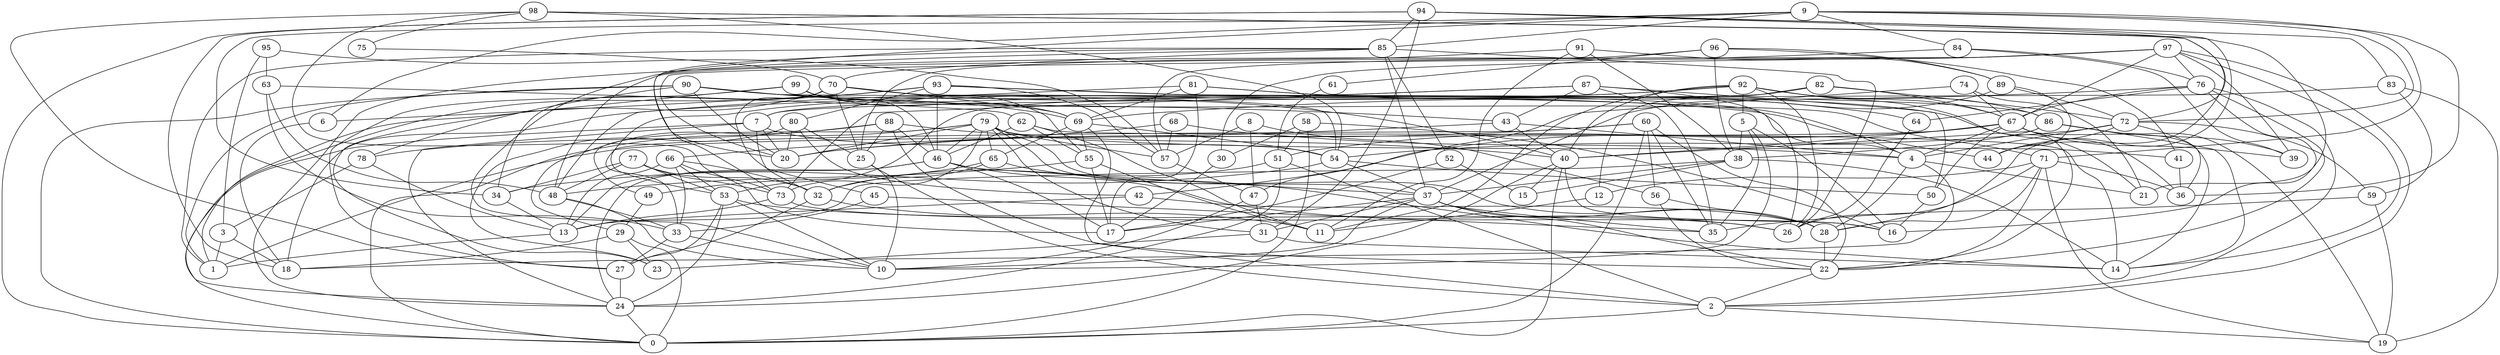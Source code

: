 digraph GG_graph {

subgraph G_graph {
edge [color = black]
"63" -> "62" [dir = none]
"93" -> "80" [dir = none]
"93" -> "46" [dir = none]
"93" -> "57" [dir = none]
"93" -> "6" [dir = none]
"94" -> "83" [dir = none]
"94" -> "85" [dir = none]
"94" -> "28" [dir = none]
"88" -> "29" [dir = none]
"88" -> "46" [dir = none]
"88" -> "22" [dir = none]
"68" -> "4" [dir = none]
"68" -> "57" [dir = none]
"68" -> "66" [dir = none]
"54" -> "50" [dir = none]
"54" -> "34" [dir = none]
"8" -> "56" [dir = none]
"8" -> "57" [dir = none]
"8" -> "47" [dir = none]
"91" -> "38" [dir = none]
"91" -> "25" [dir = none]
"91" -> "89" [dir = none]
"91" -> "11" [dir = none]
"66" -> "13" [dir = none]
"66" -> "33" [dir = none]
"66" -> "53" [dir = none]
"70" -> "45" [dir = none]
"70" -> "69" [dir = none]
"70" -> "1" [dir = none]
"25" -> "10" [dir = none]
"87" -> "73" [dir = none]
"87" -> "26" [dir = none]
"87" -> "7" [dir = none]
"87" -> "50" [dir = none]
"59" -> "19" [dir = none]
"59" -> "35" [dir = none]
"50" -> "16" [dir = none]
"67" -> "51" [dir = none]
"67" -> "1" [dir = none]
"67" -> "50" [dir = none]
"67" -> "40" [dir = none]
"67" -> "14" [dir = none]
"67" -> "39" [dir = none]
"67" -> "42" [dir = none]
"67" -> "36" [dir = none]
"61" -> "51" [dir = none]
"38" -> "14" [dir = none]
"38" -> "37" [dir = none]
"38" -> "15" [dir = none]
"38" -> "13" [dir = none]
"92" -> "11" [dir = none]
"92" -> "86" [dir = none]
"92" -> "53" [dir = none]
"92" -> "22" [dir = none]
"92" -> "18" [dir = none]
"92" -> "5" [dir = none]
"92" -> "67" [dir = none]
"92" -> "26" [dir = none]
"71" -> "12" [dir = none]
"71" -> "26" [dir = none]
"97" -> "20" [dir = none]
"97" -> "2" [dir = none]
"97" -> "67" [dir = none]
"97" -> "30" [dir = none]
"97" -> "57" [dir = none]
"12" -> "11" [dir = none]
"56" -> "28" [dir = none]
"56" -> "22" [dir = none]
"79" -> "65" [dir = none]
"79" -> "57" [dir = none]
"79" -> "0" [dir = none]
"79" -> "46" [dir = none]
"79" -> "73" [dir = none]
"79" -> "31" [dir = none]
"79" -> "28" [dir = none]
"79" -> "41" [dir = none]
"79" -> "49" [dir = none]
"64" -> "26" [dir = none]
"51" -> "2" [dir = none]
"82" -> "72" [dir = none]
"82" -> "53" [dir = none]
"98" -> "21" [dir = none]
"98" -> "73" [dir = none]
"98" -> "44" [dir = none]
"98" -> "75" [dir = none]
"89" -> "72" [dir = none]
"89" -> "37" [dir = none]
"72" -> "36" [dir = none]
"72" -> "4" [dir = none]
"72" -> "54" [dir = none]
"72" -> "44" [dir = none]
"53" -> "26" [dir = none]
"53" -> "27" [dir = none]
"53" -> "10" [dir = none]
"53" -> "24" [dir = none]
"69" -> "54" [dir = none]
"69" -> "2" [dir = none]
"69" -> "65" [dir = none]
"69" -> "55" [dir = none]
"95" -> "63" [dir = none]
"95" -> "3" [dir = none]
"95" -> "57" [dir = none]
"81" -> "17" [dir = none]
"81" -> "64" [dir = none]
"45" -> "35" [dir = none]
"31" -> "14" [dir = none]
"31" -> "23" [dir = none]
"57" -> "47" [dir = none]
"90" -> "78" [dir = none]
"90" -> "44" [dir = none]
"90" -> "0" [dir = none]
"90" -> "69" [dir = none]
"90" -> "20" [dir = none]
"49" -> "29" [dir = none]
"42" -> "28" [dir = none]
"80" -> "25" [dir = none]
"80" -> "42" [dir = none]
"4" -> "21" [dir = none]
"4" -> "28" [dir = none]
"76" -> "16" [dir = none]
"76" -> "22" [dir = none]
"76" -> "64" [dir = none]
"77" -> "48" [dir = none]
"77" -> "32" [dir = none]
"41" -> "36" [dir = none]
"83" -> "59" [dir = none]
"83" -> "7" [dir = none]
"65" -> "49" [dir = none]
"65" -> "32" [dir = none]
"65" -> "14" [dir = none]
"7" -> "24" [dir = none]
"7" -> "32" [dir = none]
"7" -> "54" [dir = none]
"7" -> "0" [dir = none]
"73" -> "16" [dir = none]
"75" -> "70" [dir = none]
"32" -> "11" [dir = none]
"58" -> "0" [dir = none]
"58" -> "16" [dir = none]
"84" -> "24" [dir = none]
"84" -> "76" [dir = none]
"30" -> "17" [dir = none]
"62" -> "46" [dir = none]
"62" -> "14" [dir = none]
"3" -> "1" [dir = none]
"40" -> "15" [dir = none]
"40" -> "0" [dir = none]
"78" -> "13" [dir = none]
"78" -> "3" [dir = none]
"74" -> "47" [dir = none]
"74" -> "67" [dir = none]
"74" -> "21" [dir = none]
"99" -> "55" [dir = none]
"99" -> "46" [dir = none]
"99" -> "69" [dir = none]
"99" -> "23" [dir = none]
"99" -> "27" [dir = none]
"29" -> "23" [dir = none]
"29" -> "0" [dir = none]
"29" -> "18" [dir = none]
"52" -> "17" [dir = none]
"52" -> "15" [dir = none]
"9" -> "6" [dir = none]
"9" -> "34" [dir = none]
"9" -> "72" [dir = none]
"9" -> "36" [dir = none]
"9" -> "71" [dir = none]
"48" -> "10" [dir = none]
"5" -> "35" [dir = none]
"5" -> "10" [dir = none]
"5" -> "16" [dir = none]
"85" -> "1" [dir = none]
"85" -> "70" [dir = none]
"85" -> "10" [dir = none]
"22" -> "2" [dir = none]
"60" -> "22" [dir = none]
"60" -> "20" [dir = none]
"60" -> "33" [dir = none]
"46" -> "37" [dir = none]
"46" -> "26" [dir = none]
"46" -> "17" [dir = none]
"37" -> "22" [dir = none]
"37" -> "17" [dir = none]
"37" -> "28" [dir = none]
"37" -> "31" [dir = none]
"37" -> "35" [dir = none]
"37" -> "10" [dir = none]
"47" -> "31" [dir = none]
"96" -> "48" [dir = none]
"96" -> "89" [dir = none]
"96" -> "38" [dir = none]
"96" -> "61" [dir = none]
"43" -> "4" [dir = none]
"43" -> "40" [dir = none]
"86" -> "38" [dir = none]
"86" -> "39" [dir = none]
"86" -> "40" [dir = none]
"86" -> "19" [dir = none]
"55" -> "48" [dir = none]
"99" -> "71" [dir = none]
"55" -> "17" [dir = none]
"60" -> "0" [dir = none]
"71" -> "22" [dir = none]
"77" -> "53" [dir = none]
"94" -> "72" [dir = none]
"81" -> "69" [dir = none]
"76" -> "2" [dir = none]
"77" -> "34" [dir = none]
"63" -> "33" [dir = none]
"60" -> "56" [dir = none]
"83" -> "19" [dir = none]
"66" -> "17" [dir = none]
"62" -> "11" [dir = none]
"81" -> "48" [dir = none]
"84" -> "39" [dir = none]
"80" -> "20" [dir = none]
"5" -> "38" [dir = none]
"98" -> "27" [dir = none]
"88" -> "40" [dir = none]
"79" -> "37" [dir = none]
"4" -> "18" [dir = none]
"90" -> "43" [dir = none]
"25" -> "2" [dir = none]
"43" -> "20" [dir = none]
"63" -> "48" [dir = none]
"85" -> "37" [dir = none]
"9" -> "84" [dir = none]
"86" -> "14" [dir = none]
"94" -> "31" [dir = none]
"97" -> "14" [dir = none]
"42" -> "13" [dir = none]
"33" -> "10" [dir = none]
"85" -> "26" [dir = none]
"70" -> "34" [dir = none]
"7" -> "20" [dir = none]
"76" -> "69" [dir = none]
"70" -> "40" [dir = none]
"9" -> "20" [dir = none]
"76" -> "67" [dir = none]
"92" -> "40" [dir = none]
"62" -> "55" [dir = none]
"82" -> "67" [dir = none]
"87" -> "35" [dir = none]
"2" -> "19" [dir = none]
"88" -> "78" [dir = none]
"93" -> "24" [dir = none]
"34" -> "13" [dir = none]
"89" -> "44" [dir = none]
"54" -> "37" [dir = none]
"93" -> "4" [dir = none]
"97" -> "76" [dir = none]
"46" -> "24" [dir = none]
"66" -> "32" [dir = none]
"80" -> "23" [dir = none]
"85" -> "52" [dir = none]
"73" -> "13" [dir = none]
"60" -> "35" [dir = none]
"90" -> "1" [dir = none]
"71" -> "28" [dir = none]
"82" -> "12" [dir = none]
"58" -> "51" [dir = none]
"51" -> "32" [dir = none]
"85" -> "73" [dir = none]
"90" -> "54" [dir = none]
"72" -> "59" [dir = none]
"32" -> "27" [dir = none]
"87" -> "43" [dir = none]
"79" -> "20" [dir = none]
"3" -> "18" [dir = none]
"55" -> "11" [dir = none]
"70" -> "25" [dir = none]
"47" -> "10" [dir = none]
"48" -> "33" [dir = none]
"77" -> "73" [dir = none]
"81" -> "21" [dir = none]
"71" -> "19" [dir = none]
"98" -> "54" [dir = none]
"93" -> "86" [dir = none]
"71" -> "36" [dir = none]
"67" -> "4" [dir = none]
"88" -> "25" [dir = none]
"9" -> "85" [dir = none]
"46" -> "13" [dir = none]
"28" -> "22" [dir = none]
"33" -> "27" [dir = none]
"97" -> "39" [dir = none]
"51" -> "24" [dir = none]
"96" -> "41" [dir = none]
"2" -> "0" [dir = none]
"6" -> "18" [dir = none]
"27" -> "24" [dir = none]
"40" -> "24" [dir = none]
"45" -> "33" [dir = none]
"24" -> "0" [dir = none]
"94" -> "18" [dir = none]
"40" -> "16" [dir = none]
"94" -> "0" [dir = none]
"58" -> "30" [dir = none]
"70" -> "4" [dir = none]
"13" -> "1" [dir = none]
}

}

